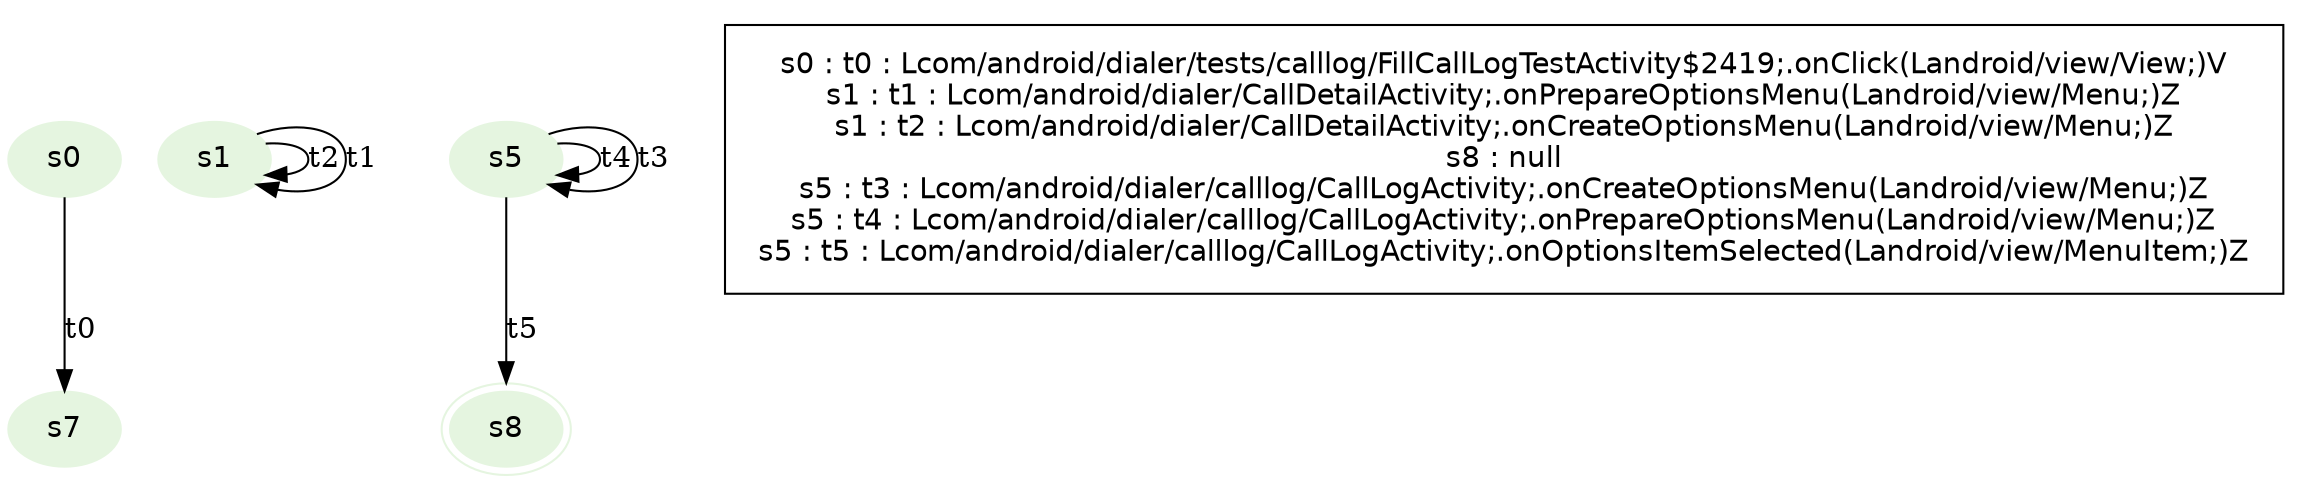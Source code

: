 digraph {
fontname="Helvetica";
node[style=filled, fontname="Helvetica", colorscheme=greens3, color=1];
s7;
s0;
s1;
s8[peripheries=2];
s5;
s1 -> s1[label="t2"];
s5 -> s5[label="t4"];
s5 -> s8[label="t5"];
s5 -> s5[label="t3"];
s1 -> s1[label="t1"];
s0 -> s7[label="t0"];
subgraph cluster_key {
ds[shape=plaintext, style=solid,label="s0 : t0 : Lcom/android/dialer/tests/calllog/FillCallLogTestActivity$2419;.onClick(Landroid/view/View;)V\ns1 : t1 : Lcom/android/dialer/CallDetailActivity;.onPrepareOptionsMenu(Landroid/view/Menu;)Z\ns1 : t2 : Lcom/android/dialer/CallDetailActivity;.onCreateOptionsMenu(Landroid/view/Menu;)Z\ns8 : null\ns5 : t3 : Lcom/android/dialer/calllog/CallLogActivity;.onCreateOptionsMenu(Landroid/view/Menu;)Z\ns5 : t4 : Lcom/android/dialer/calllog/CallLogActivity;.onPrepareOptionsMenu(Landroid/view/Menu;)Z\ns5 : t5 : Lcom/android/dialer/calllog/CallLogActivity;.onOptionsItemSelected(Landroid/view/MenuItem;)Z\n"];}
}
